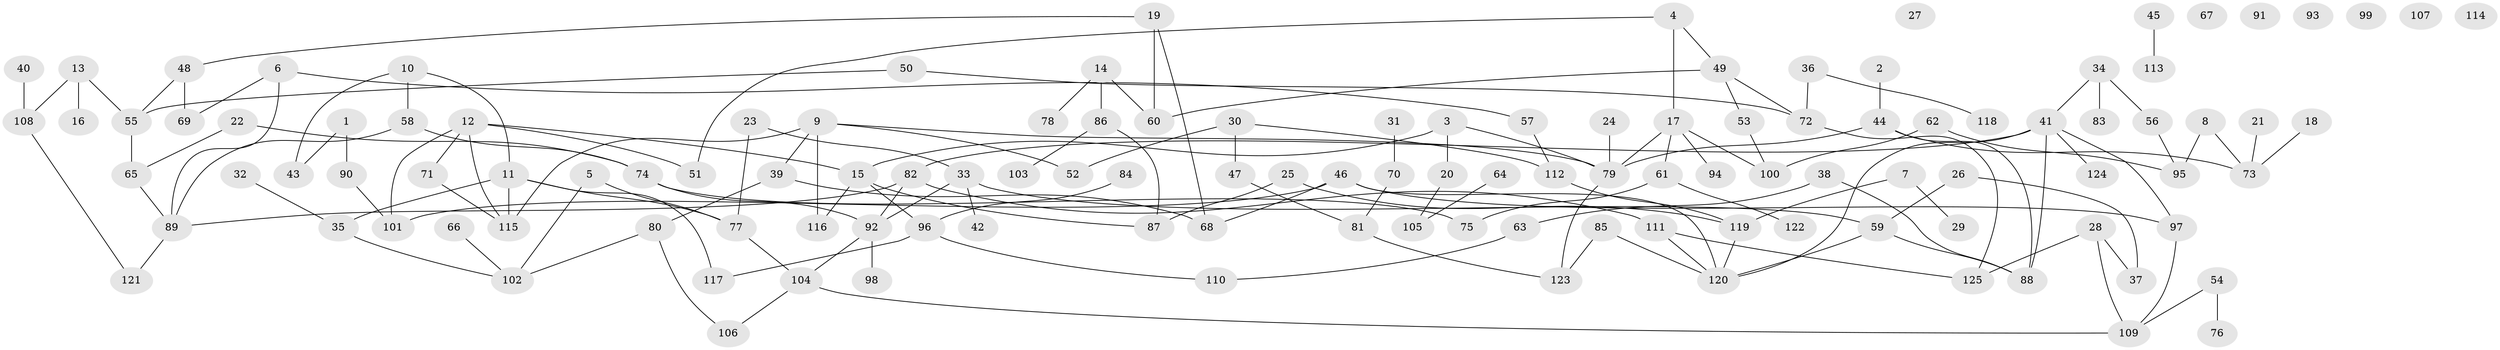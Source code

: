 // Generated by graph-tools (version 1.1) at 2025/00/03/09/25 03:00:54]
// undirected, 125 vertices, 156 edges
graph export_dot {
graph [start="1"]
  node [color=gray90,style=filled];
  1;
  2;
  3;
  4;
  5;
  6;
  7;
  8;
  9;
  10;
  11;
  12;
  13;
  14;
  15;
  16;
  17;
  18;
  19;
  20;
  21;
  22;
  23;
  24;
  25;
  26;
  27;
  28;
  29;
  30;
  31;
  32;
  33;
  34;
  35;
  36;
  37;
  38;
  39;
  40;
  41;
  42;
  43;
  44;
  45;
  46;
  47;
  48;
  49;
  50;
  51;
  52;
  53;
  54;
  55;
  56;
  57;
  58;
  59;
  60;
  61;
  62;
  63;
  64;
  65;
  66;
  67;
  68;
  69;
  70;
  71;
  72;
  73;
  74;
  75;
  76;
  77;
  78;
  79;
  80;
  81;
  82;
  83;
  84;
  85;
  86;
  87;
  88;
  89;
  90;
  91;
  92;
  93;
  94;
  95;
  96;
  97;
  98;
  99;
  100;
  101;
  102;
  103;
  104;
  105;
  106;
  107;
  108;
  109;
  110;
  111;
  112;
  113;
  114;
  115;
  116;
  117;
  118;
  119;
  120;
  121;
  122;
  123;
  124;
  125;
  1 -- 43;
  1 -- 90;
  2 -- 44;
  3 -- 15;
  3 -- 20;
  3 -- 79;
  4 -- 17;
  4 -- 49;
  4 -- 51;
  5 -- 77;
  5 -- 102;
  6 -- 57;
  6 -- 69;
  6 -- 89;
  7 -- 29;
  7 -- 119;
  8 -- 73;
  8 -- 95;
  9 -- 39;
  9 -- 52;
  9 -- 79;
  9 -- 115;
  9 -- 116;
  10 -- 11;
  10 -- 43;
  10 -- 58;
  11 -- 35;
  11 -- 77;
  11 -- 115;
  11 -- 117;
  12 -- 15;
  12 -- 51;
  12 -- 71;
  12 -- 101;
  12 -- 115;
  13 -- 16;
  13 -- 55;
  13 -- 108;
  14 -- 60;
  14 -- 78;
  14 -- 86;
  15 -- 87;
  15 -- 96;
  15 -- 116;
  17 -- 61;
  17 -- 79;
  17 -- 94;
  17 -- 100;
  18 -- 73;
  19 -- 48;
  19 -- 60;
  19 -- 68;
  20 -- 105;
  21 -- 73;
  22 -- 65;
  22 -- 74;
  23 -- 33;
  23 -- 77;
  24 -- 79;
  25 -- 87;
  25 -- 119;
  26 -- 37;
  26 -- 59;
  28 -- 37;
  28 -- 109;
  28 -- 125;
  30 -- 47;
  30 -- 52;
  30 -- 112;
  31 -- 70;
  32 -- 35;
  33 -- 42;
  33 -- 59;
  33 -- 92;
  34 -- 41;
  34 -- 56;
  34 -- 83;
  35 -- 102;
  36 -- 72;
  36 -- 118;
  38 -- 63;
  38 -- 88;
  39 -- 68;
  39 -- 80;
  40 -- 108;
  41 -- 82;
  41 -- 88;
  41 -- 97;
  41 -- 120;
  41 -- 124;
  44 -- 73;
  44 -- 79;
  44 -- 88;
  45 -- 113;
  46 -- 68;
  46 -- 97;
  46 -- 101;
  46 -- 120;
  47 -- 81;
  48 -- 55;
  48 -- 69;
  49 -- 53;
  49 -- 60;
  49 -- 72;
  50 -- 55;
  50 -- 72;
  53 -- 100;
  54 -- 76;
  54 -- 109;
  55 -- 65;
  56 -- 95;
  57 -- 112;
  58 -- 74;
  58 -- 89;
  59 -- 88;
  59 -- 120;
  61 -- 75;
  61 -- 122;
  62 -- 95;
  62 -- 100;
  63 -- 110;
  64 -- 105;
  65 -- 89;
  66 -- 102;
  70 -- 81;
  71 -- 115;
  72 -- 125;
  74 -- 75;
  74 -- 92;
  77 -- 104;
  79 -- 123;
  80 -- 102;
  80 -- 106;
  81 -- 123;
  82 -- 89;
  82 -- 92;
  82 -- 111;
  84 -- 96;
  85 -- 120;
  85 -- 123;
  86 -- 87;
  86 -- 103;
  89 -- 121;
  90 -- 101;
  92 -- 98;
  92 -- 104;
  96 -- 110;
  96 -- 117;
  97 -- 109;
  104 -- 106;
  104 -- 109;
  108 -- 121;
  111 -- 120;
  111 -- 125;
  112 -- 119;
  119 -- 120;
}
